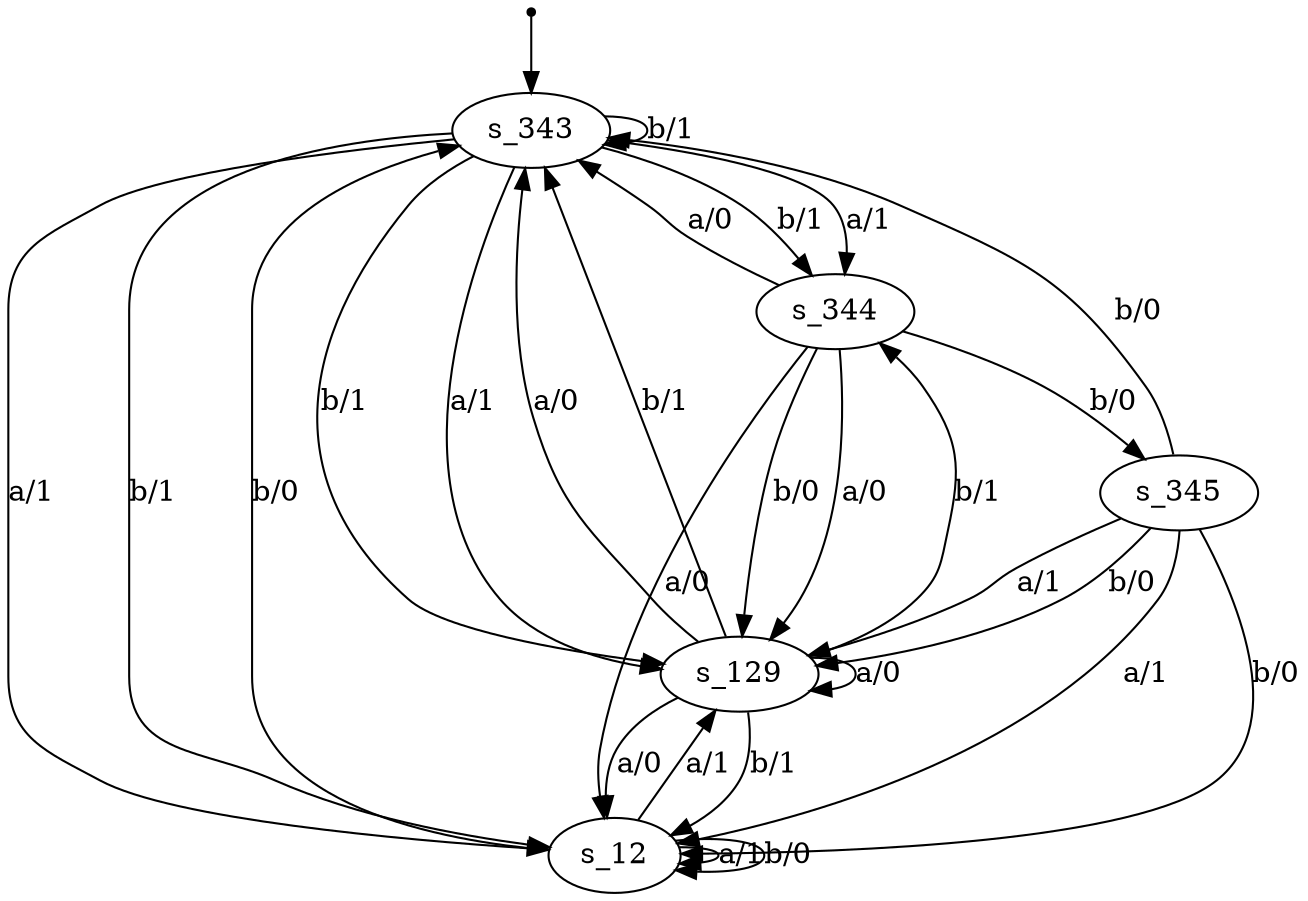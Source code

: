 digraph fsm {
	s_343 [root=true]
	s_344
	s_12
	s_129
	s_345
	qi [shape = point]
	qi -> s_343
	s_343 -> s_344 [label="b/1"]
	s_344 -> s_343 [label="a/0"]
	s_343 -> s_12 [label="a/1"]
	s_12 -> s_343 [label="b/0"]
	s_343 -> s_12 [label="b/1"]
	s_12 -> s_129 [label="a/1"]
	s_129 -> s_343 [label="a/0"]
	s_344 -> s_345 [label="b/0"]
	s_345 -> s_129 [label="a/1"]
	s_343 -> s_129 [label="b/1"]
	s_129 -> s_129 [label="a/0"]
	s_129 -> s_344 [label="b/1"]
	s_345 -> s_343 [label="b/0"]
	s_343 -> s_129 [label="a/1"]
	s_129 -> s_12 [label="a/0"]
	s_129 -> s_12 [label="b/1"]
	s_129 -> s_343 [label="b/1"]
	s_345 -> s_12 [label="b/0"]
	s_12 -> s_12 [label="a/1"]
	s_343 -> s_343 [label="b/1"]
	s_12 -> s_12 [label="b/0"]
	s_345 -> s_12 [label="a/1"]
	s_343 -> s_344 [label="a/1"]
	s_344 -> s_129 [label="a/0"]
	s_344 -> s_12 [label="a/0"]
	s_344 -> s_129 [label="b/0"]
	s_345 -> s_129 [label="b/0"]
}